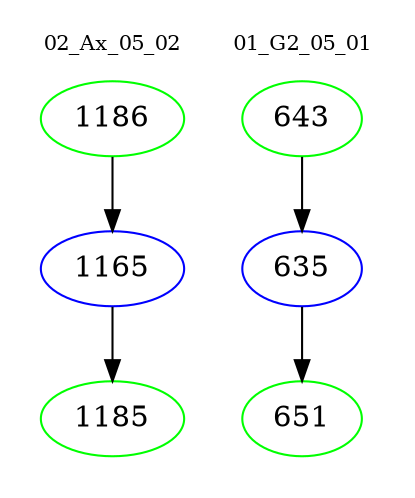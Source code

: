 digraph{
subgraph cluster_0 {
color = white
label = "02_Ax_05_02";
fontsize=10;
T0_1186 [label="1186", color="green"]
T0_1186 -> T0_1165 [color="black"]
T0_1165 [label="1165", color="blue"]
T0_1165 -> T0_1185 [color="black"]
T0_1185 [label="1185", color="green"]
}
subgraph cluster_1 {
color = white
label = "01_G2_05_01";
fontsize=10;
T1_643 [label="643", color="green"]
T1_643 -> T1_635 [color="black"]
T1_635 [label="635", color="blue"]
T1_635 -> T1_651 [color="black"]
T1_651 [label="651", color="green"]
}
}
